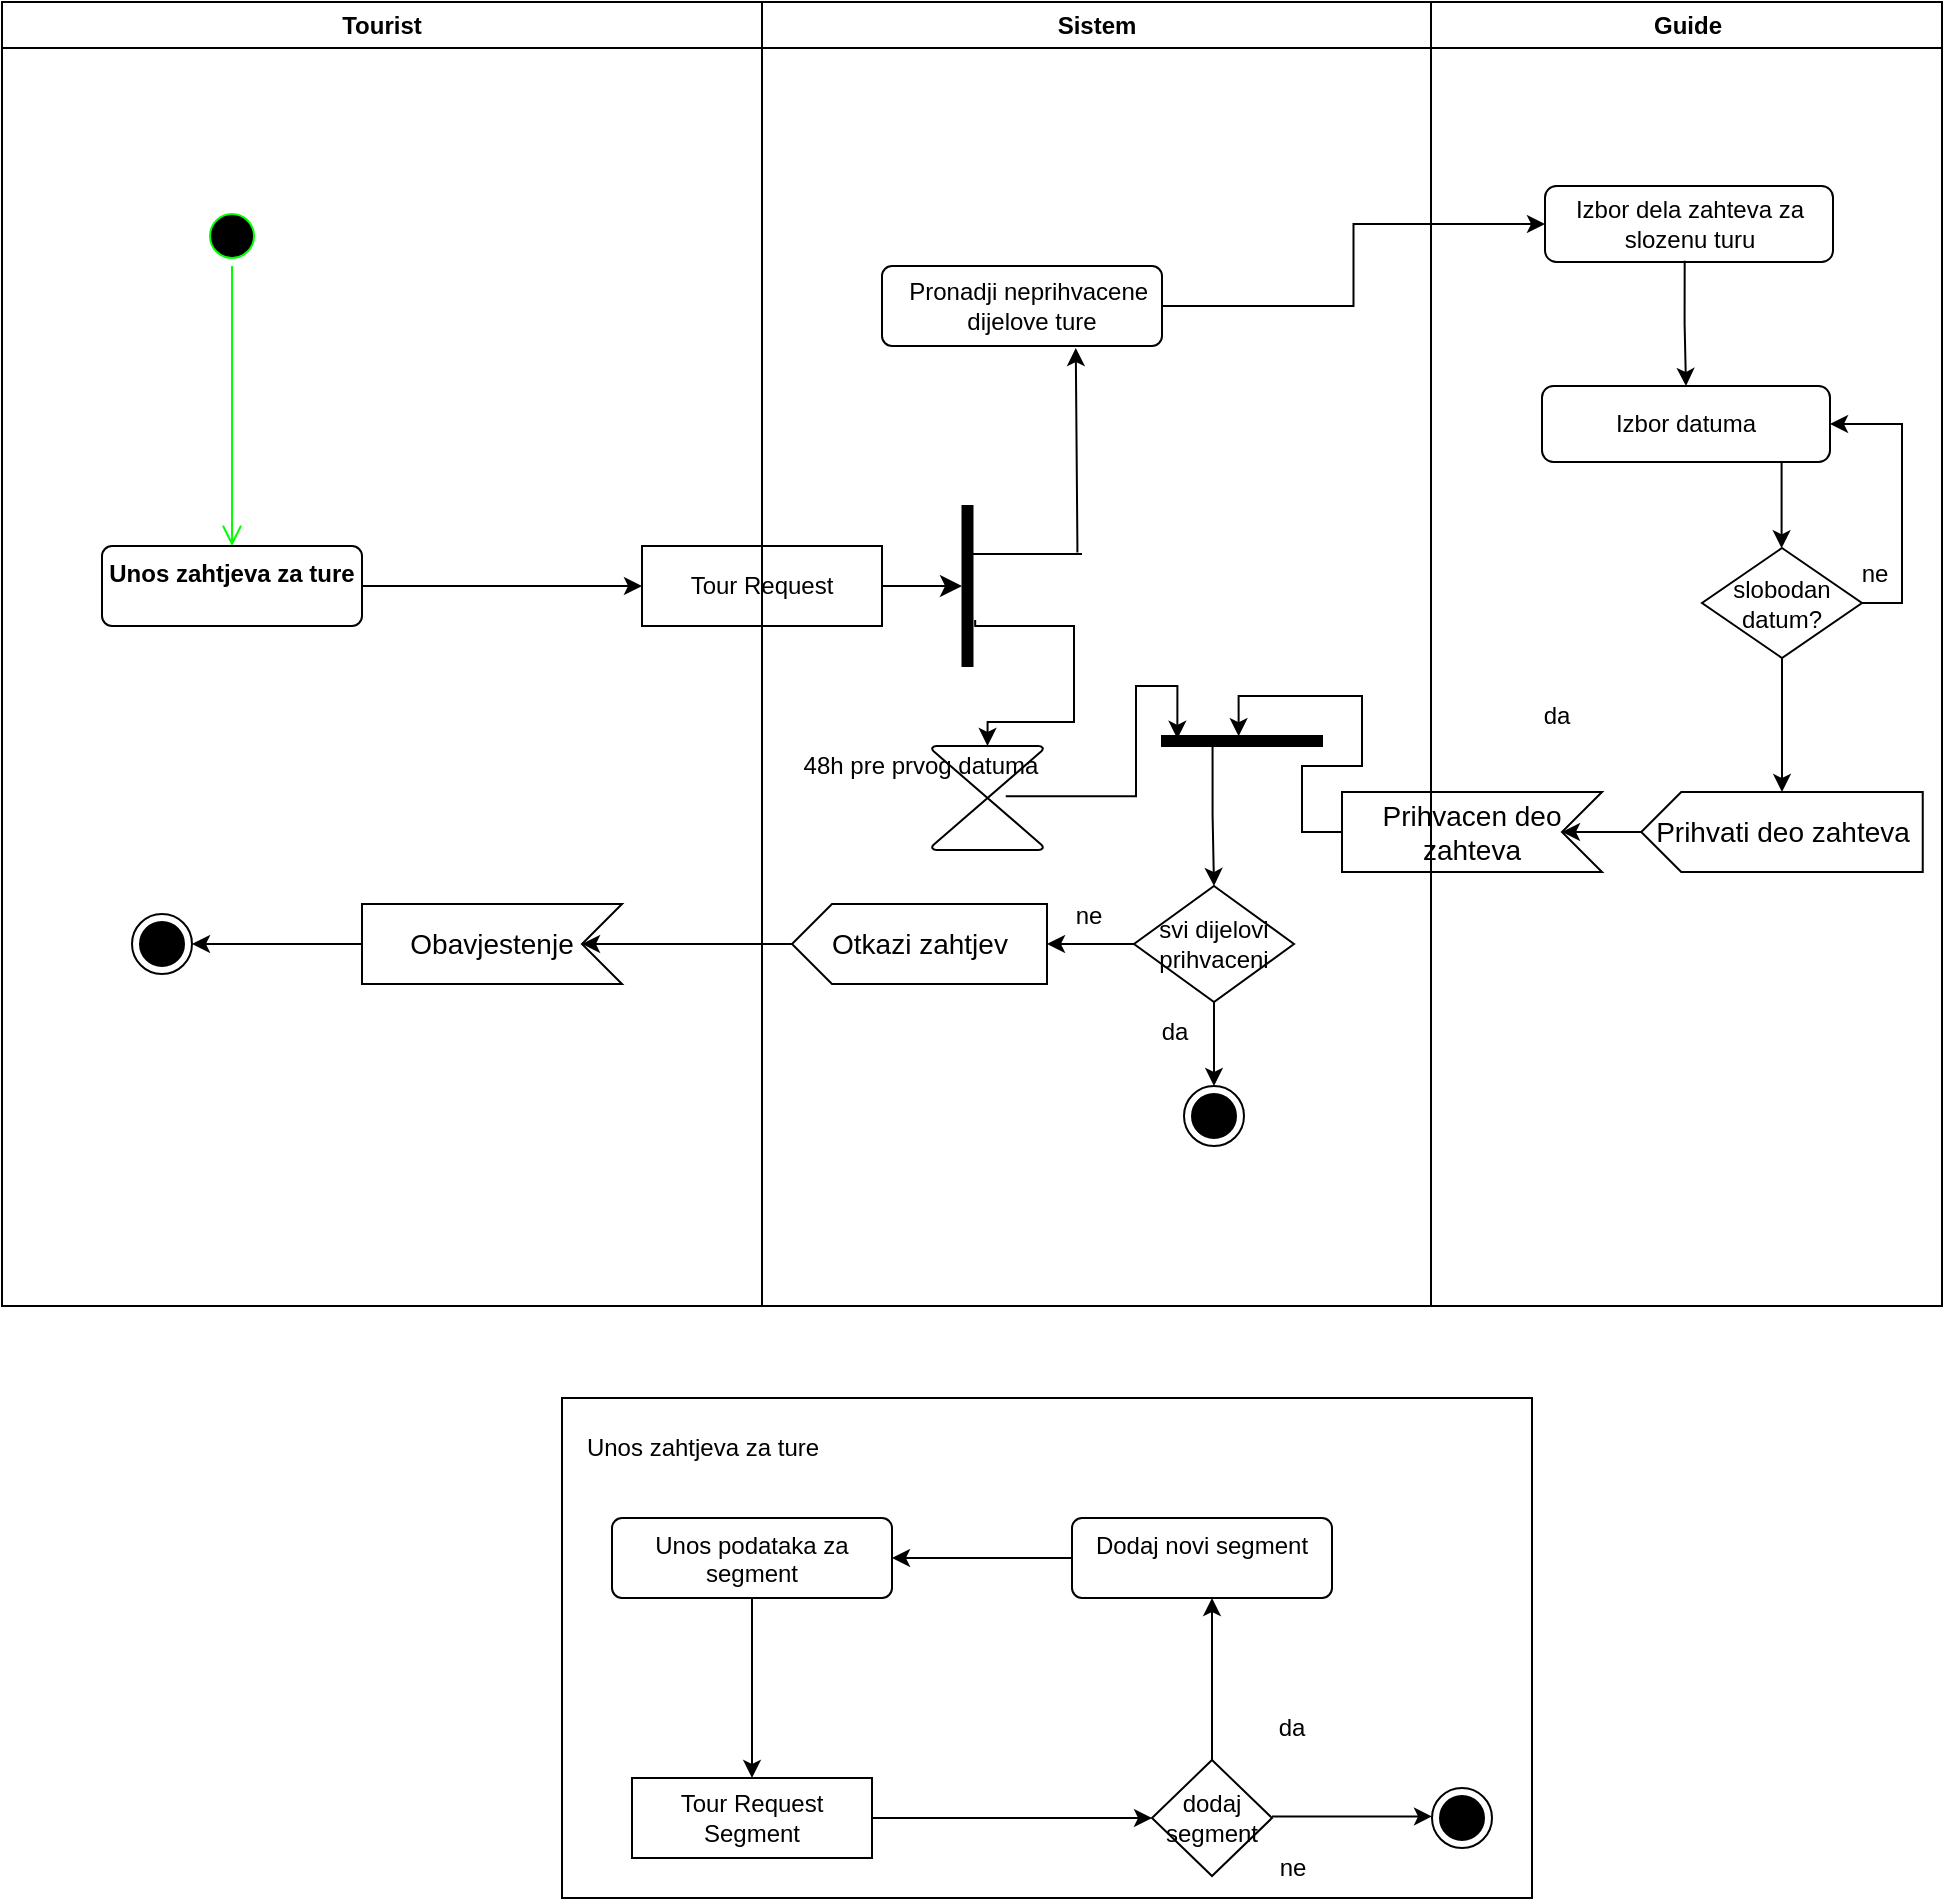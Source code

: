 <mxfile version="24.4.0" type="device">
  <diagram name="Page-1" id="e7e014a7-5840-1c2e-5031-d8a46d1fe8dd">
    <mxGraphModel dx="1313" dy="713" grid="1" gridSize="10" guides="1" tooltips="1" connect="1" arrows="1" fold="1" page="1" pageScale="1" pageWidth="1169" pageHeight="826" background="none" math="0" shadow="0">
      <root>
        <mxCell id="0" />
        <mxCell id="1" parent="0" />
        <mxCell id="2" value="Tourist" style="swimlane;whiteSpace=wrap" parent="1" vertex="1">
          <mxGeometry x="10" y="128" width="380" height="652" as="geometry" />
        </mxCell>
        <mxCell id="qwTPMV4nGQrtJsvSjP1--45" value="" style="ellipse;html=1;shape=startState;fillColor=#000000;strokeColor=#00ff00;" parent="2" vertex="1">
          <mxGeometry x="100" y="102" width="30" height="30" as="geometry" />
        </mxCell>
        <mxCell id="qwTPMV4nGQrtJsvSjP1--46" value="" style="edgeStyle=orthogonalEdgeStyle;html=1;verticalAlign=bottom;endArrow=open;endSize=8;strokeColor=#00ff00;rounded=0;exitX=0.5;exitY=1;exitDx=0;exitDy=0;entryX=0.5;entryY=0;entryDx=0;entryDy=0;" parent="2" source="qwTPMV4nGQrtJsvSjP1--45" target="SOqKYxYSpYif998J_ZQ7-20" edge="1">
          <mxGeometry relative="1" as="geometry">
            <mxPoint x="110" y="112.0" as="targetPoint" />
          </mxGeometry>
        </mxCell>
        <mxCell id="qwTPMV4nGQrtJsvSjP1--56" style="edgeStyle=orthogonalEdgeStyle;rounded=0;orthogonalLoop=1;jettySize=auto;html=1;entryX=0;entryY=0.5;entryDx=0;entryDy=0;exitX=1;exitY=0.5;exitDx=0;exitDy=0;" parent="2" source="SOqKYxYSpYif998J_ZQ7-20" target="qwTPMV4nGQrtJsvSjP1--55" edge="1">
          <mxGeometry relative="1" as="geometry">
            <Array as="points" />
            <mxPoint x="320.61" y="292.077" as="sourcePoint" />
          </mxGeometry>
        </mxCell>
        <mxCell id="qwTPMV4nGQrtJsvSjP1--88" value="" style="edgeStyle=orthogonalEdgeStyle;rounded=0;orthogonalLoop=1;jettySize=auto;html=1;exitX=1;exitY=0.5;exitDx=0;exitDy=0;exitPerimeter=0;" parent="2" source="utZC5h3sYK5zhbWpHx1L-13" target="qwTPMV4nGQrtJsvSjP1--87" edge="1">
          <mxGeometry relative="1" as="geometry">
            <mxPoint x="177.5" y="471" as="sourcePoint" />
          </mxGeometry>
        </mxCell>
        <mxCell id="qwTPMV4nGQrtJsvSjP1--87" value="" style="ellipse;html=1;shape=endState;fillColor=strokeColor;" parent="2" vertex="1">
          <mxGeometry x="65" y="456" width="30" height="30" as="geometry" />
        </mxCell>
        <mxCell id="qwTPMV4nGQrtJsvSjP1--55" value="Tour Request" style="fontStyle=0;html=1;whiteSpace=wrap;strokeColor=default;gradientColor=none;" parent="2" vertex="1">
          <mxGeometry x="320" y="272" width="120" height="40" as="geometry" />
        </mxCell>
        <mxCell id="utZC5h3sYK5zhbWpHx1L-13" value="Obavjestenje" style="html=1;shape=mxgraph.infographic.ribbonSimple;notch1=20;notch2=0;align=center;verticalAlign=middle;fontSize=14;fontStyle=0;fillColor=#FFFFFF;whiteSpace=wrap;direction=west;" parent="2" vertex="1">
          <mxGeometry x="180" y="451" width="130" height="40" as="geometry" />
        </mxCell>
        <mxCell id="SOqKYxYSpYif998J_ZQ7-20" value="&lt;b&gt;Unos zahtjeva za ture&lt;/b&gt;" style="html=1;align=center;verticalAlign=top;rounded=1;absoluteArcSize=1;arcSize=10;dashed=0;whiteSpace=wrap;" parent="2" vertex="1">
          <mxGeometry x="50" y="272" width="130" height="40" as="geometry" />
        </mxCell>
        <mxCell id="4" value="Guide" style="swimlane;whiteSpace=wrap;startSize=23;" parent="1" vertex="1">
          <mxGeometry x="724.5" y="128" width="255.5" height="652" as="geometry">
            <mxRectangle x="724.5" y="128" width="70" height="30" as="alternateBounds" />
          </mxGeometry>
        </mxCell>
        <mxCell id="wIqXI_0vq_qm8hCG7Itc-54" value="" style="edgeStyle=orthogonalEdgeStyle;rounded=0;orthogonalLoop=1;jettySize=auto;html=1;" parent="4" target="wIqXI_0vq_qm8hCG7Itc-46" edge="1">
          <mxGeometry relative="1" as="geometry">
            <Array as="points">
              <mxPoint x="175.25" y="233" />
              <mxPoint x="175.25" y="233" />
            </Array>
            <mxPoint x="175.306" y="212" as="sourcePoint" />
          </mxGeometry>
        </mxCell>
        <mxCell id="8QEYzyCAj4foEgJl2GaD-6" value="Izbor datuma" style="rounded=1;whiteSpace=wrap;html=1;" parent="4" vertex="1">
          <mxGeometry x="55.5" y="192" width="144" height="38" as="geometry" />
        </mxCell>
        <mxCell id="8QEYzyCAj4foEgJl2GaD-19" value="da" style="text;html=1;align=center;verticalAlign=middle;resizable=0;points=[];autosize=1;strokeColor=none;fillColor=none;" parent="4" vertex="1">
          <mxGeometry x="42.25" y="342" width="40" height="30" as="geometry" />
        </mxCell>
        <mxCell id="wIqXI_0vq_qm8hCG7Itc-58" value="" style="edgeStyle=orthogonalEdgeStyle;rounded=0;orthogonalLoop=1;jettySize=auto;html=1;entryX=0;entryY=0;entryDx=20;entryDy=20;entryPerimeter=0;" parent="4" source="8QEYzyCAj4foEgJl2GaD-20" target="8QEYzyCAj4foEgJl2GaD-21" edge="1">
          <mxGeometry relative="1" as="geometry" />
        </mxCell>
        <mxCell id="8QEYzyCAj4foEgJl2GaD-20" value="Prihvati deo zahteva" style="html=1;shape=mxgraph.infographic.ribbonSimple;notch1=0;notch2=20;align=center;verticalAlign=middle;fontSize=14;fontStyle=0;fillColor=#FFFFFF;whiteSpace=wrap;direction=west;" parent="4" vertex="1">
          <mxGeometry x="105.12" y="395" width="140.75" height="40" as="geometry" />
        </mxCell>
        <mxCell id="8QEYzyCAj4foEgJl2GaD-21" value="Prihvacen deo zahteva" style="html=1;shape=mxgraph.infographic.ribbonSimple;notch1=20;notch2=0;align=center;verticalAlign=middle;fontSize=14;fontStyle=0;fillColor=#FFFFFF;whiteSpace=wrap;direction=west;" parent="4" vertex="1">
          <mxGeometry x="-44.5" y="395" width="130" height="40" as="geometry" />
        </mxCell>
        <mxCell id="wIqXI_0vq_qm8hCG7Itc-55" style="edgeStyle=orthogonalEdgeStyle;rounded=0;orthogonalLoop=1;jettySize=auto;html=1;exitX=1;exitY=0.5;exitDx=0;exitDy=0;entryX=1;entryY=0.5;entryDx=0;entryDy=0;" parent="4" source="wIqXI_0vq_qm8hCG7Itc-46" target="8QEYzyCAj4foEgJl2GaD-6" edge="1">
          <mxGeometry relative="1" as="geometry" />
        </mxCell>
        <mxCell id="wIqXI_0vq_qm8hCG7Itc-57" style="edgeStyle=orthogonalEdgeStyle;rounded=0;orthogonalLoop=1;jettySize=auto;html=1;" parent="4" source="wIqXI_0vq_qm8hCG7Itc-46" target="8QEYzyCAj4foEgJl2GaD-20" edge="1">
          <mxGeometry relative="1" as="geometry" />
        </mxCell>
        <mxCell id="wIqXI_0vq_qm8hCG7Itc-46" value="slobodan datum?" style="rhombus;whiteSpace=wrap;html=1;" parent="4" vertex="1">
          <mxGeometry x="135.5" y="273" width="80" height="55" as="geometry" />
        </mxCell>
        <mxCell id="wIqXI_0vq_qm8hCG7Itc-56" value="ne&lt;div&gt;&lt;br&gt;&lt;/div&gt;" style="text;html=1;align=center;verticalAlign=middle;resizable=0;points=[];autosize=1;strokeColor=none;fillColor=none;" parent="4" vertex="1">
          <mxGeometry x="201" y="273" width="40" height="40" as="geometry" />
        </mxCell>
        <mxCell id="Sk_DbqH1aSQf2yQeuHSW-11" value="Izbor dela zahteva za slozenu turu" style="rounded=1;whiteSpace=wrap;html=1;" parent="4" vertex="1">
          <mxGeometry x="57" y="92" width="144" height="38" as="geometry" />
        </mxCell>
        <mxCell id="Sk_DbqH1aSQf2yQeuHSW-12" style="edgeStyle=orthogonalEdgeStyle;rounded=0;orthogonalLoop=1;jettySize=auto;html=1;exitX=0.485;exitY=0.985;exitDx=0;exitDy=0;entryX=0.5;entryY=0;entryDx=0;entryDy=0;exitPerimeter=0;" parent="4" source="Sk_DbqH1aSQf2yQeuHSW-11" target="8QEYzyCAj4foEgJl2GaD-6" edge="1">
          <mxGeometry relative="1" as="geometry">
            <mxPoint x="186" y="338" as="sourcePoint" />
            <mxPoint x="186" y="405" as="targetPoint" />
          </mxGeometry>
        </mxCell>
        <mxCell id="qwTPMV4nGQrtJsvSjP1--84" value="" style="edgeStyle=orthogonalEdgeStyle;rounded=0;orthogonalLoop=1;jettySize=auto;html=1;entryX=0;entryY=0;entryDx=20;entryDy=20;entryPerimeter=0;exitX=1;exitY=0.5;exitDx=0;exitDy=0;exitPerimeter=0;" parent="1" source="utZC5h3sYK5zhbWpHx1L-12" target="utZC5h3sYK5zhbWpHx1L-13" edge="1">
          <mxGeometry relative="1" as="geometry">
            <mxPoint x="360" y="599" as="sourcePoint" />
            <mxPoint x="292.5" y="599" as="targetPoint" />
          </mxGeometry>
        </mxCell>
        <mxCell id="3" value="Sistem" style="swimlane;whiteSpace=wrap;startSize=23;" parent="1" vertex="1">
          <mxGeometry x="390" y="128" width="334.5" height="652" as="geometry" />
        </mxCell>
        <mxCell id="wIqXI_0vq_qm8hCG7Itc-65" style="edgeStyle=orthogonalEdgeStyle;rounded=0;orthogonalLoop=1;jettySize=auto;html=1;exitX=0.808;exitY=1.003;exitDx=0;exitDy=0;exitPerimeter=0;entryX=0.283;entryY=0.904;entryDx=0;entryDy=0;entryPerimeter=0;" parent="3" source="qwTPMV4nGQrtJsvSjP1--61" target="wIqXI_0vq_qm8hCG7Itc-63" edge="1">
          <mxGeometry relative="1" as="geometry">
            <mxPoint x="186" y="342" as="targetPoint" />
            <Array as="points">
              <mxPoint x="187" y="397" />
              <mxPoint x="187" y="342" />
              <mxPoint x="208" y="342" />
            </Array>
          </mxGeometry>
        </mxCell>
        <mxCell id="qwTPMV4nGQrtJsvSjP1--58" value="" style="verticalLabelPosition=bottom;verticalAlign=top;html=1;shape=mxgraph.flowchart.collate;" parent="3" vertex="1">
          <mxGeometry x="85" y="372" width="55.5" height="52" as="geometry" />
        </mxCell>
        <mxCell id="qwTPMV4nGQrtJsvSjP1--61" value="48h pre prvog datuma" style="text;html=1;align=center;verticalAlign=middle;resizable=0;points=[];autosize=1;strokeColor=none;fillColor=none;" parent="3" vertex="1">
          <mxGeometry x="8.75" y="367" width="140" height="30" as="geometry" />
        </mxCell>
        <mxCell id="qwTPMV4nGQrtJsvSjP1--82" value="" style="edgeStyle=orthogonalEdgeStyle;rounded=0;orthogonalLoop=1;jettySize=auto;html=1;entryX=0;entryY=0;entryDx=0;entryDy=20;entryPerimeter=0;" parent="3" source="qwTPMV4nGQrtJsvSjP1--63" target="utZC5h3sYK5zhbWpHx1L-12" edge="1">
          <mxGeometry relative="1" as="geometry">
            <mxPoint x="47.5" y="471" as="targetPoint" />
          </mxGeometry>
        </mxCell>
        <mxCell id="qwTPMV4nGQrtJsvSjP1--105" value="" style="edgeStyle=orthogonalEdgeStyle;rounded=0;orthogonalLoop=1;jettySize=auto;html=1;" parent="3" source="qwTPMV4nGQrtJsvSjP1--63" target="qwTPMV4nGQrtJsvSjP1--104" edge="1">
          <mxGeometry relative="1" as="geometry" />
        </mxCell>
        <mxCell id="qwTPMV4nGQrtJsvSjP1--63" value="svi dijelovi prihvaceni" style="rhombus;whiteSpace=wrap;html=1;" parent="3" vertex="1">
          <mxGeometry x="186" y="442" width="80" height="58" as="geometry" />
        </mxCell>
        <mxCell id="qwTPMV4nGQrtJsvSjP1--91" value="ne" style="text;html=1;align=center;verticalAlign=middle;resizable=0;points=[];autosize=1;strokeColor=none;fillColor=none;" parent="3" vertex="1">
          <mxGeometry x="142.5" y="442" width="40" height="30" as="geometry" />
        </mxCell>
        <mxCell id="qwTPMV4nGQrtJsvSjP1--104" value="" style="ellipse;html=1;shape=endState;fillColor=strokeColor;" parent="3" vertex="1">
          <mxGeometry x="211" y="542" width="30" height="30" as="geometry" />
        </mxCell>
        <mxCell id="utZC5h3sYK5zhbWpHx1L-7" value="" style="html=1;align=center;verticalAlign=top;rounded=1;absoluteArcSize=1;arcSize=10;dashed=0;whiteSpace=wrap;" parent="3" vertex="1">
          <mxGeometry x="60" y="132" width="140" height="40" as="geometry" />
        </mxCell>
        <mxCell id="utZC5h3sYK5zhbWpHx1L-12" value="Otkazi zahtjev" style="html=1;shape=mxgraph.infographic.ribbonSimple;notch1=0;notch2=20;align=center;verticalAlign=middle;fontSize=14;fontStyle=0;fillColor=#FFFFFF;whiteSpace=wrap;direction=west;" parent="3" vertex="1">
          <mxGeometry x="15" y="451" width="127.5" height="40" as="geometry" />
        </mxCell>
        <mxCell id="8QEYzyCAj4foEgJl2GaD-4" value="Pronadji neprihvacene&amp;nbsp; dijelove ture" style="text;html=1;align=center;verticalAlign=middle;whiteSpace=wrap;rounded=0;" parent="3" vertex="1">
          <mxGeometry x="70" y="137" width="130" height="30" as="geometry" />
        </mxCell>
        <mxCell id="qwTPMV4nGQrtJsvSjP1--107" value="da" style="text;html=1;align=center;verticalAlign=middle;resizable=0;points=[];autosize=1;strokeColor=none;fillColor=none;" parent="3" vertex="1">
          <mxGeometry x="186" y="500" width="40" height="30" as="geometry" />
        </mxCell>
        <mxCell id="wIqXI_0vq_qm8hCG7Itc-29" style="edgeStyle=orthogonalEdgeStyle;rounded=0;orthogonalLoop=1;jettySize=auto;html=1;entryX=0.692;entryY=1.026;entryDx=0;entryDy=0;entryPerimeter=0;exitX=0.961;exitY=0.402;exitDx=0;exitDy=0;exitPerimeter=0;" parent="3" source="Sk_DbqH1aSQf2yQeuHSW-9" target="utZC5h3sYK5zhbWpHx1L-7" edge="1">
          <mxGeometry relative="1" as="geometry">
            <mxPoint x="158" y="272" as="sourcePoint" />
            <Array as="points">
              <mxPoint x="158" y="272" />
              <mxPoint x="157" y="272" />
            </Array>
          </mxGeometry>
        </mxCell>
        <mxCell id="wIqXI_0vq_qm8hCG7Itc-60" style="edgeStyle=orthogonalEdgeStyle;rounded=0;orthogonalLoop=1;jettySize=auto;html=1;exitX=1.266;exitY=0.713;exitDx=0;exitDy=0;exitPerimeter=0;entryX=0.5;entryY=0;entryDx=0;entryDy=0;entryPerimeter=0;" parent="3" source="Sk_DbqH1aSQf2yQeuHSW-5" target="qwTPMV4nGQrtJsvSjP1--58" edge="1">
          <mxGeometry relative="1" as="geometry">
            <mxPoint x="202.5" y="348.681" as="targetPoint" />
            <Array as="points">
              <mxPoint x="107" y="312" />
              <mxPoint x="156" y="312" />
              <mxPoint x="156" y="360" />
              <mxPoint x="113" y="360" />
            </Array>
            <mxPoint x="157.75" y="312" as="sourcePoint" />
          </mxGeometry>
        </mxCell>
        <mxCell id="wIqXI_0vq_qm8hCG7Itc-66" style="edgeStyle=orthogonalEdgeStyle;rounded=0;orthogonalLoop=1;jettySize=auto;html=1;entryX=0.5;entryY=0;entryDx=0;entryDy=0;exitX=0.67;exitY=0.684;exitDx=0;exitDy=0;exitPerimeter=0;" parent="3" source="wIqXI_0vq_qm8hCG7Itc-63" target="qwTPMV4nGQrtJsvSjP1--63" edge="1">
          <mxGeometry relative="1" as="geometry" />
        </mxCell>
        <mxCell id="wIqXI_0vq_qm8hCG7Itc-63" value="" style="html=1;points=[];perimeter=orthogonalPerimeter;fillColor=strokeColor;direction=south;" parent="3" vertex="1">
          <mxGeometry x="200" y="367" width="80" height="5" as="geometry" />
        </mxCell>
        <mxCell id="Sk_DbqH1aSQf2yQeuHSW-5" value="" style="html=1;points=[];perimeter=orthogonalPerimeter;fillColor=strokeColor;direction=south;rotation=-90;" parent="3" vertex="1">
          <mxGeometry x="62.75" y="289.5" width="80" height="5" as="geometry" />
        </mxCell>
        <mxCell id="Sk_DbqH1aSQf2yQeuHSW-9" value="" style="line;strokeWidth=1;fillColor=none;align=left;verticalAlign=middle;spacingTop=-1;spacingLeft=3;spacingRight=3;rotatable=0;labelPosition=right;points=[];portConstraint=eastwest;strokeColor=inherit;fontFamily=Helvetica;fontSize=11;fontColor=default;labelBackgroundColor=default;" parent="3" vertex="1">
          <mxGeometry x="100.5" y="272" width="59.5" height="8" as="geometry" />
        </mxCell>
        <mxCell id="wIqXI_0vq_qm8hCG7Itc-64" style="edgeStyle=orthogonalEdgeStyle;rounded=0;orthogonalLoop=1;jettySize=auto;html=1;entryX=0.017;entryY=0.521;entryDx=0;entryDy=0;entryPerimeter=0;" parent="1" source="8QEYzyCAj4foEgJl2GaD-21" target="wIqXI_0vq_qm8hCG7Itc-63" edge="1">
          <mxGeometry relative="1" as="geometry">
            <Array as="points">
              <mxPoint x="660" y="543" />
              <mxPoint x="660" y="510" />
              <mxPoint x="690" y="510" />
              <mxPoint x="690" y="475" />
              <mxPoint x="628" y="475" />
            </Array>
          </mxGeometry>
        </mxCell>
        <mxCell id="SOqKYxYSpYif998J_ZQ7-4" value="" style="rounded=0;whiteSpace=wrap;html=1;" parent="1" vertex="1">
          <mxGeometry x="290" y="826" width="485" height="250" as="geometry" />
        </mxCell>
        <mxCell id="SOqKYxYSpYif998J_ZQ7-5" value="Unos zahtjeva za ture" style="text;html=1;align=center;verticalAlign=middle;resizable=0;points=[];autosize=1;strokeColor=none;fillColor=none;" parent="1" vertex="1">
          <mxGeometry x="290" y="836" width="140" height="30" as="geometry" />
        </mxCell>
        <mxCell id="SOqKYxYSpYif998J_ZQ7-9" value="" style="edgeStyle=orthogonalEdgeStyle;rounded=0;orthogonalLoop=1;jettySize=auto;html=1;" parent="1" source="SOqKYxYSpYif998J_ZQ7-6" target="SOqKYxYSpYif998J_ZQ7-8" edge="1">
          <mxGeometry relative="1" as="geometry" />
        </mxCell>
        <mxCell id="SOqKYxYSpYif998J_ZQ7-6" value="Unos podataka za segment" style="html=1;align=center;verticalAlign=top;rounded=1;absoluteArcSize=1;arcSize=10;dashed=0;whiteSpace=wrap;" parent="1" vertex="1">
          <mxGeometry x="315" y="886" width="140" height="40" as="geometry" />
        </mxCell>
        <mxCell id="SOqKYxYSpYif998J_ZQ7-11" value="" style="edgeStyle=orthogonalEdgeStyle;rounded=0;orthogonalLoop=1;jettySize=auto;html=1;" parent="1" source="SOqKYxYSpYif998J_ZQ7-8" target="SOqKYxYSpYif998J_ZQ7-10" edge="1">
          <mxGeometry relative="1" as="geometry" />
        </mxCell>
        <mxCell id="SOqKYxYSpYif998J_ZQ7-8" value="Tour Request Segment" style="fontStyle=0;html=1;whiteSpace=wrap;" parent="1" vertex="1">
          <mxGeometry x="325" y="1016" width="120" height="40" as="geometry" />
        </mxCell>
        <mxCell id="SOqKYxYSpYif998J_ZQ7-13" value="" style="edgeStyle=orthogonalEdgeStyle;rounded=0;orthogonalLoop=1;jettySize=auto;html=1;" parent="1" source="SOqKYxYSpYif998J_ZQ7-10" target="SOqKYxYSpYif998J_ZQ7-12" edge="1">
          <mxGeometry relative="1" as="geometry">
            <Array as="points">
              <mxPoint x="615" y="956" />
              <mxPoint x="615" y="956" />
            </Array>
          </mxGeometry>
        </mxCell>
        <mxCell id="SOqKYxYSpYif998J_ZQ7-10" value="dodaj segment" style="rhombus;whiteSpace=wrap;html=1;" parent="1" vertex="1">
          <mxGeometry x="585" y="1007" width="60" height="58" as="geometry" />
        </mxCell>
        <mxCell id="SOqKYxYSpYif998J_ZQ7-15" value="" style="edgeStyle=orthogonalEdgeStyle;rounded=0;orthogonalLoop=1;jettySize=auto;html=1;" parent="1" source="SOqKYxYSpYif998J_ZQ7-12" target="SOqKYxYSpYif998J_ZQ7-6" edge="1">
          <mxGeometry relative="1" as="geometry" />
        </mxCell>
        <mxCell id="SOqKYxYSpYif998J_ZQ7-12" value="Dodaj novi segment" style="html=1;align=center;verticalAlign=top;rounded=1;absoluteArcSize=1;arcSize=10;dashed=0;whiteSpace=wrap;" parent="1" vertex="1">
          <mxGeometry x="545" y="886" width="130" height="40" as="geometry" />
        </mxCell>
        <mxCell id="SOqKYxYSpYif998J_ZQ7-16" value="da" style="text;html=1;align=center;verticalAlign=middle;whiteSpace=wrap;rounded=0;" parent="1" vertex="1">
          <mxGeometry x="625" y="976" width="60" height="30" as="geometry" />
        </mxCell>
        <mxCell id="SOqKYxYSpYif998J_ZQ7-17" value="ne" style="text;html=1;align=center;verticalAlign=middle;resizable=0;points=[];autosize=1;strokeColor=none;fillColor=none;" parent="1" vertex="1">
          <mxGeometry x="635" y="1046" width="40" height="30" as="geometry" />
        </mxCell>
        <mxCell id="SOqKYxYSpYif998J_ZQ7-19" value="" style="endArrow=classic;html=1;rounded=0;" parent="1" edge="1">
          <mxGeometry width="50" height="50" relative="1" as="geometry">
            <mxPoint x="645" y="1035.23" as="sourcePoint" />
            <mxPoint x="725" y="1035.23" as="targetPoint" />
          </mxGeometry>
        </mxCell>
        <mxCell id="SOqKYxYSpYif998J_ZQ7-23" value="" style="ellipse;html=1;shape=endState;fillColor=strokeColor;" parent="1" vertex="1">
          <mxGeometry x="725" y="1021" width="30" height="30" as="geometry" />
        </mxCell>
        <mxCell id="8QEYzyCAj4foEgJl2GaD-7" style="edgeStyle=orthogonalEdgeStyle;rounded=0;orthogonalLoop=1;jettySize=auto;html=1;entryX=0;entryY=0.5;entryDx=0;entryDy=0;exitX=1;exitY=0.5;exitDx=0;exitDy=0;" parent="1" source="8QEYzyCAj4foEgJl2GaD-4" target="Sk_DbqH1aSQf2yQeuHSW-11" edge="1">
          <mxGeometry relative="1" as="geometry">
            <mxPoint x="766.73" y="208.408" as="targetPoint" />
            <mxPoint x="631.45" y="211.6" as="sourcePoint" />
            <Array as="points" />
          </mxGeometry>
        </mxCell>
        <mxCell id="Sk_DbqH1aSQf2yQeuHSW-10" value="" style="endArrow=classic;html=1;rounded=0;strokeColor=#000000;align=center;verticalAlign=bottom;fontFamily=Helvetica;fontSize=11;fontColor=default;labelBackgroundColor=default;edgeStyle=orthogonalEdgeStyle;endSize=8;" parent="1" edge="1">
          <mxGeometry width="50" height="50" relative="1" as="geometry">
            <mxPoint x="450" y="420" as="sourcePoint" />
            <mxPoint x="490" y="420" as="targetPoint" />
          </mxGeometry>
        </mxCell>
      </root>
    </mxGraphModel>
  </diagram>
</mxfile>
